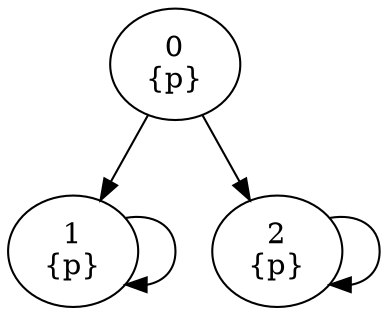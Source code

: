 digraph G {
	0 -> 1;
	0 -> 2;
	1 -> 1;
	2 -> 2;
	0 [label=<0<br />{p}>];
	1 [label=<1<br />{p}>];
	2 [label=<2<br />{p}>];
}
